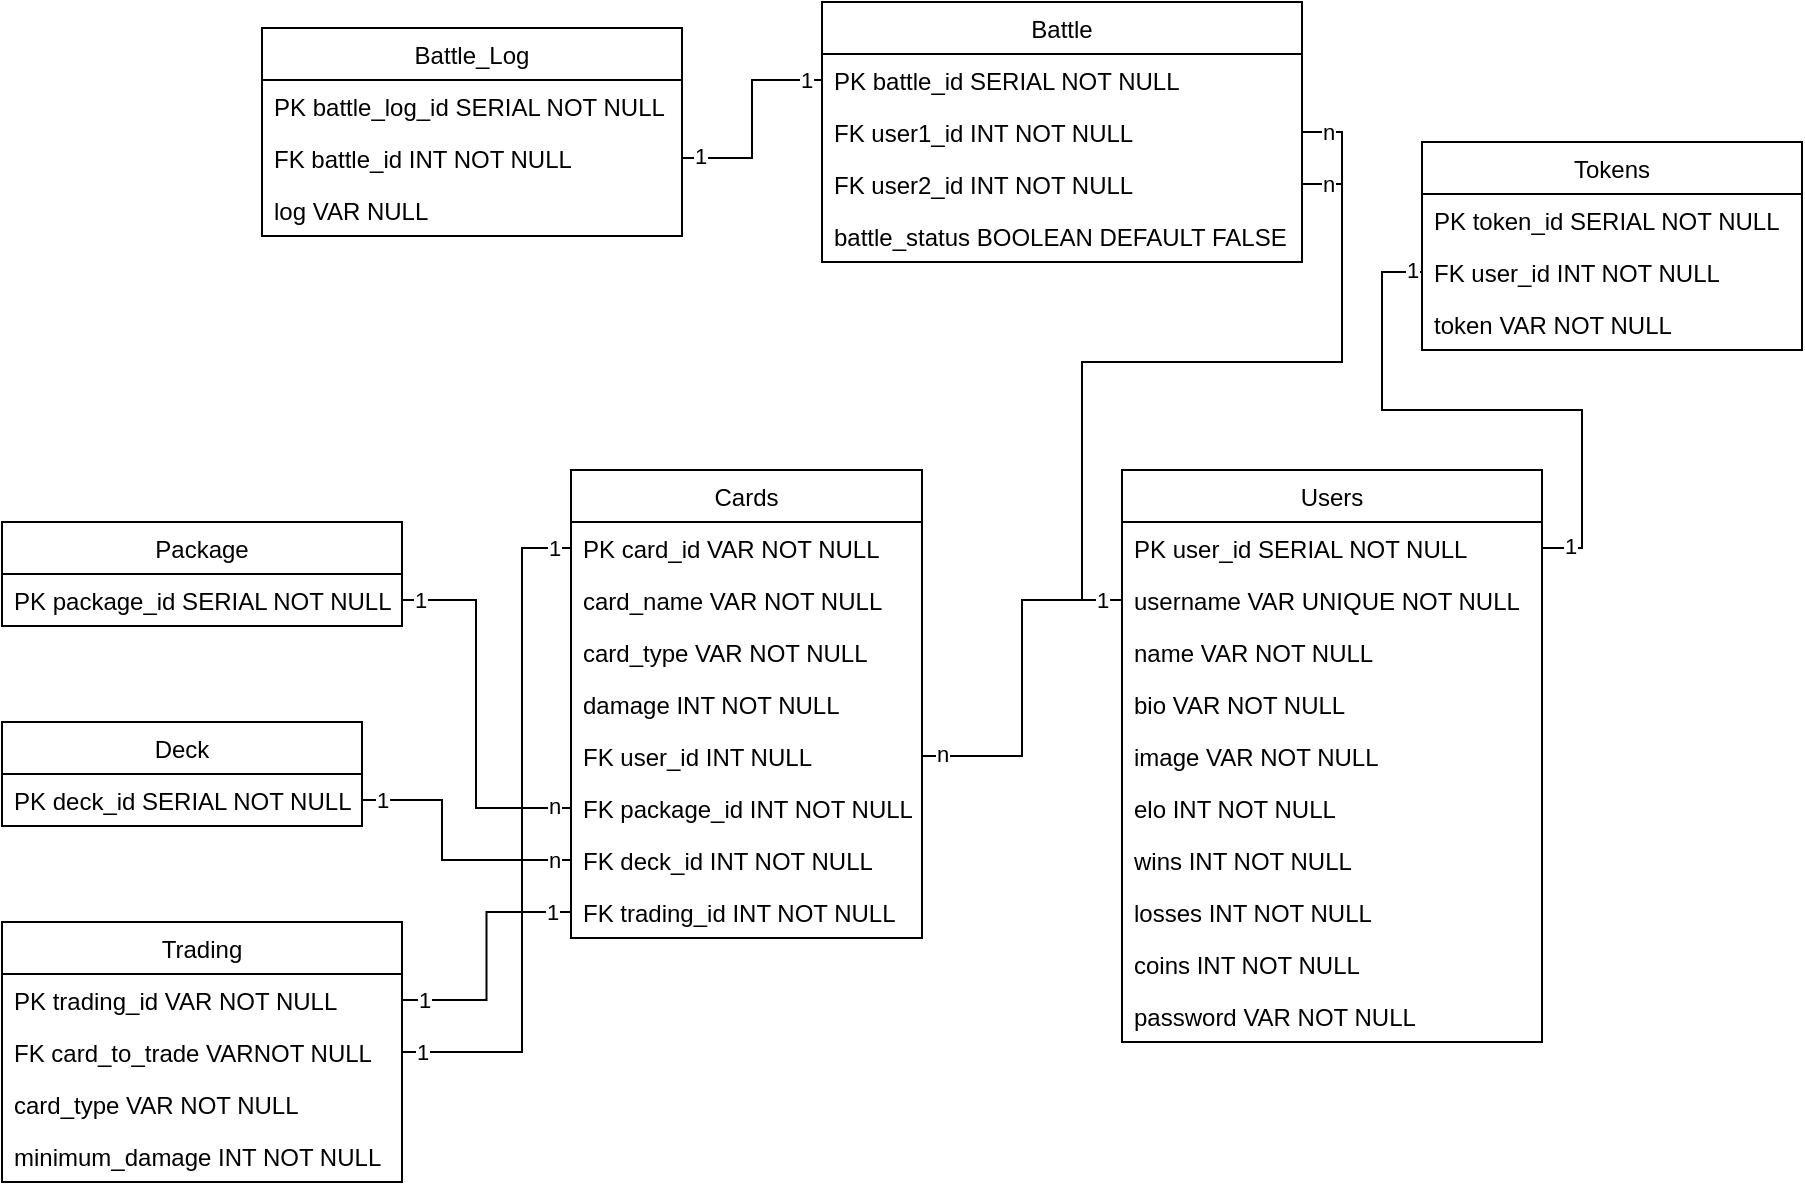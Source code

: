 <mxfile version="20.7.4" type="device"><diagram id="IiIMiBaEb3OJTs_0HAID" name="Seite-1"><mxGraphModel dx="1418" dy="828" grid="1" gridSize="10" guides="1" tooltips="1" connect="1" arrows="1" fold="1" page="1" pageScale="1" pageWidth="827" pageHeight="1169" math="0" shadow="0"><root><mxCell id="0"/><mxCell id="1" parent="0"/><mxCell id="ATeS7FqYG57JhWFG5R6h-1" value="Users" style="swimlane;fontStyle=0;childLayout=stackLayout;horizontal=1;startSize=26;fillColor=none;horizontalStack=0;resizeParent=1;resizeParentMax=0;resizeLast=0;collapsible=1;marginBottom=0;" parent="1" vertex="1"><mxGeometry x="660" y="734" width="210" height="286" as="geometry"/></mxCell><mxCell id="ATeS7FqYG57JhWFG5R6h-2" value="PK user_id SERIAL NOT NULL " style="text;strokeColor=none;fillColor=none;align=left;verticalAlign=top;spacingLeft=4;spacingRight=4;overflow=hidden;rotatable=0;points=[[0,0.5],[1,0.5]];portConstraint=eastwest;" parent="ATeS7FqYG57JhWFG5R6h-1" vertex="1"><mxGeometry y="26" width="210" height="26" as="geometry"/></mxCell><mxCell id="z_G5joTzTIdeH8daSzLf-2" value="username VAR UNIQUE NOT NULL" style="text;strokeColor=none;fillColor=none;align=left;verticalAlign=top;spacingLeft=4;spacingRight=4;overflow=hidden;rotatable=0;points=[[0,0.5],[1,0.5]];portConstraint=eastwest;" parent="ATeS7FqYG57JhWFG5R6h-1" vertex="1"><mxGeometry y="52" width="210" height="26" as="geometry"/></mxCell><mxCell id="ATeS7FqYG57JhWFG5R6h-3" value="name VAR NOT NULL" style="text;strokeColor=none;fillColor=none;align=left;verticalAlign=top;spacingLeft=4;spacingRight=4;overflow=hidden;rotatable=0;points=[[0,0.5],[1,0.5]];portConstraint=eastwest;" parent="ATeS7FqYG57JhWFG5R6h-1" vertex="1"><mxGeometry y="78" width="210" height="26" as="geometry"/></mxCell><mxCell id="z_G5joTzTIdeH8daSzLf-3" value="bio VAR NOT NULL" style="text;strokeColor=none;fillColor=none;align=left;verticalAlign=top;spacingLeft=4;spacingRight=4;overflow=hidden;rotatable=0;points=[[0,0.5],[1,0.5]];portConstraint=eastwest;" parent="ATeS7FqYG57JhWFG5R6h-1" vertex="1"><mxGeometry y="104" width="210" height="26" as="geometry"/></mxCell><mxCell id="z_G5joTzTIdeH8daSzLf-4" value="image VAR NOT NULL" style="text;strokeColor=none;fillColor=none;align=left;verticalAlign=top;spacingLeft=4;spacingRight=4;overflow=hidden;rotatable=0;points=[[0,0.5],[1,0.5]];portConstraint=eastwest;" parent="ATeS7FqYG57JhWFG5R6h-1" vertex="1"><mxGeometry y="130" width="210" height="26" as="geometry"/></mxCell><mxCell id="MZtnasl4wXv-EI19JAY9-4" value="elo INT NOT NULL" style="text;strokeColor=none;fillColor=none;align=left;verticalAlign=top;spacingLeft=4;spacingRight=4;overflow=hidden;rotatable=0;points=[[0,0.5],[1,0.5]];portConstraint=eastwest;" parent="ATeS7FqYG57JhWFG5R6h-1" vertex="1"><mxGeometry y="156" width="210" height="26" as="geometry"/></mxCell><mxCell id="z_G5joTzTIdeH8daSzLf-10" value="wins INT NOT NULL" style="text;strokeColor=none;fillColor=none;align=left;verticalAlign=top;spacingLeft=4;spacingRight=4;overflow=hidden;rotatable=0;points=[[0,0.5],[1,0.5]];portConstraint=eastwest;" parent="ATeS7FqYG57JhWFG5R6h-1" vertex="1"><mxGeometry y="182" width="210" height="26" as="geometry"/></mxCell><mxCell id="z_G5joTzTIdeH8daSzLf-11" value="losses INT NOT NULL" style="text;strokeColor=none;fillColor=none;align=left;verticalAlign=top;spacingLeft=4;spacingRight=4;overflow=hidden;rotatable=0;points=[[0,0.5],[1,0.5]];portConstraint=eastwest;" parent="ATeS7FqYG57JhWFG5R6h-1" vertex="1"><mxGeometry y="208" width="210" height="26" as="geometry"/></mxCell><mxCell id="z_G5joTzTIdeH8daSzLf-16" value="coins INT NOT NULL" style="text;strokeColor=none;fillColor=none;align=left;verticalAlign=top;spacingLeft=4;spacingRight=4;overflow=hidden;rotatable=0;points=[[0,0.5],[1,0.5]];portConstraint=eastwest;" parent="ATeS7FqYG57JhWFG5R6h-1" vertex="1"><mxGeometry y="234" width="210" height="26" as="geometry"/></mxCell><mxCell id="ATeS7FqYG57JhWFG5R6h-4" value="password VAR NOT NULL" style="text;strokeColor=none;fillColor=none;align=left;verticalAlign=top;spacingLeft=4;spacingRight=4;overflow=hidden;rotatable=0;points=[[0,0.5],[1,0.5]];portConstraint=eastwest;" parent="ATeS7FqYG57JhWFG5R6h-1" vertex="1"><mxGeometry y="260" width="210" height="26" as="geometry"/></mxCell><mxCell id="ATeS7FqYG57JhWFG5R6h-5" value="Cards" style="swimlane;fontStyle=0;childLayout=stackLayout;horizontal=1;startSize=26;fillColor=none;horizontalStack=0;resizeParent=1;resizeParentMax=0;resizeLast=0;collapsible=1;marginBottom=0;" parent="1" vertex="1"><mxGeometry x="384.5" y="734" width="175.5" height="234" as="geometry"/></mxCell><mxCell id="ATeS7FqYG57JhWFG5R6h-6" value="PK card_id VAR NOT NULL" style="text;strokeColor=none;fillColor=none;align=left;verticalAlign=top;spacingLeft=4;spacingRight=4;overflow=hidden;rotatable=0;points=[[0,0.5],[1,0.5]];portConstraint=eastwest;" parent="ATeS7FqYG57JhWFG5R6h-5" vertex="1"><mxGeometry y="26" width="175.5" height="26" as="geometry"/></mxCell><mxCell id="z_G5joTzTIdeH8daSzLf-7" value="card_name VAR NOT NULL" style="text;strokeColor=none;fillColor=none;align=left;verticalAlign=top;spacingLeft=4;spacingRight=4;overflow=hidden;rotatable=0;points=[[0,0.5],[1,0.5]];portConstraint=eastwest;" parent="ATeS7FqYG57JhWFG5R6h-5" vertex="1"><mxGeometry y="52" width="175.5" height="26" as="geometry"/></mxCell><mxCell id="h6bSpPTJGA7rQ5UJLBbi-1" value="card_type VAR NOT NULL" style="text;strokeColor=none;fillColor=none;align=left;verticalAlign=top;spacingLeft=4;spacingRight=4;overflow=hidden;rotatable=0;points=[[0,0.5],[1,0.5]];portConstraint=eastwest;" parent="ATeS7FqYG57JhWFG5R6h-5" vertex="1"><mxGeometry y="78" width="175.5" height="26" as="geometry"/></mxCell><mxCell id="ATeS7FqYG57JhWFG5R6h-7" value="damage INT NOT NULL" style="text;strokeColor=none;fillColor=none;align=left;verticalAlign=top;spacingLeft=4;spacingRight=4;overflow=hidden;rotatable=0;points=[[0,0.5],[1,0.5]];portConstraint=eastwest;" parent="ATeS7FqYG57JhWFG5R6h-5" vertex="1"><mxGeometry y="104" width="175.5" height="26" as="geometry"/></mxCell><mxCell id="QhAQ6w9ZfqNWBCmLeBxL-16" value="FK user_id INT NULL" style="text;strokeColor=none;fillColor=none;align=left;verticalAlign=top;spacingLeft=4;spacingRight=4;overflow=hidden;rotatable=0;points=[[0,0.5],[1,0.5]];portConstraint=eastwest;" parent="ATeS7FqYG57JhWFG5R6h-5" vertex="1"><mxGeometry y="130" width="175.5" height="26" as="geometry"/></mxCell><mxCell id="MZtnasl4wXv-EI19JAY9-2" value="FK package_id INT NOT NULL" style="text;strokeColor=none;fillColor=none;align=left;verticalAlign=top;spacingLeft=4;spacingRight=4;overflow=hidden;rotatable=0;points=[[0,0.5],[1,0.5]];portConstraint=eastwest;" parent="ATeS7FqYG57JhWFG5R6h-5" vertex="1"><mxGeometry y="156" width="175.5" height="26" as="geometry"/></mxCell><mxCell id="MZtnasl4wXv-EI19JAY9-1" value="FK deck_id INT NOT NULL" style="text;strokeColor=none;fillColor=none;align=left;verticalAlign=top;spacingLeft=4;spacingRight=4;overflow=hidden;rotatable=0;points=[[0,0.5],[1,0.5]];portConstraint=eastwest;" parent="ATeS7FqYG57JhWFG5R6h-5" vertex="1"><mxGeometry y="182" width="175.5" height="26" as="geometry"/></mxCell><mxCell id="h6bSpPTJGA7rQ5UJLBbi-2" value="FK trading_id INT NOT NULL" style="text;strokeColor=none;fillColor=none;align=left;verticalAlign=top;spacingLeft=4;spacingRight=4;overflow=hidden;rotatable=0;points=[[0,0.5],[1,0.5]];portConstraint=eastwest;" parent="ATeS7FqYG57JhWFG5R6h-5" vertex="1"><mxGeometry y="208" width="175.5" height="26" as="geometry"/></mxCell><mxCell id="ATeS7FqYG57JhWFG5R6h-26" value="Deck" style="swimlane;fontStyle=0;childLayout=stackLayout;horizontal=1;startSize=26;fillColor=none;horizontalStack=0;resizeParent=1;resizeParentMax=0;resizeLast=0;collapsible=1;marginBottom=0;" parent="1" vertex="1"><mxGeometry x="100" y="860" width="180" height="52" as="geometry"/></mxCell><mxCell id="ATeS7FqYG57JhWFG5R6h-27" value="PK deck_id SERIAL NOT NULL" style="text;strokeColor=none;fillColor=none;align=left;verticalAlign=top;spacingLeft=4;spacingRight=4;overflow=hidden;rotatable=0;points=[[0,0.5],[1,0.5]];portConstraint=eastwest;" parent="ATeS7FqYG57JhWFG5R6h-26" vertex="1"><mxGeometry y="26" width="180" height="26" as="geometry"/></mxCell><mxCell id="ATeS7FqYG57JhWFG5R6h-61" value="Trading" style="swimlane;fontStyle=0;childLayout=stackLayout;horizontal=1;startSize=26;fillColor=none;horizontalStack=0;resizeParent=1;resizeParentMax=0;resizeLast=0;collapsible=1;marginBottom=0;" parent="1" vertex="1"><mxGeometry x="100" y="960" width="200" height="130" as="geometry"/></mxCell><mxCell id="ATeS7FqYG57JhWFG5R6h-62" value="PK trading_id VAR NOT NULL" style="text;strokeColor=none;fillColor=none;align=left;verticalAlign=top;spacingLeft=4;spacingRight=4;overflow=hidden;rotatable=0;points=[[0,0.5],[1,0.5]];portConstraint=eastwest;" parent="ATeS7FqYG57JhWFG5R6h-61" vertex="1"><mxGeometry y="26" width="200" height="26" as="geometry"/></mxCell><mxCell id="QhAQ6w9ZfqNWBCmLeBxL-22" value="FK card_to_trade VARNOT NULL" style="text;strokeColor=none;fillColor=none;align=left;verticalAlign=top;spacingLeft=4;spacingRight=4;overflow=hidden;rotatable=0;points=[[0,0.5],[1,0.5]];portConstraint=eastwest;" parent="ATeS7FqYG57JhWFG5R6h-61" vertex="1"><mxGeometry y="52" width="200" height="26" as="geometry"/></mxCell><mxCell id="h6bSpPTJGA7rQ5UJLBbi-3" value="card_type VAR NOT NULL" style="text;strokeColor=none;fillColor=none;align=left;verticalAlign=top;spacingLeft=4;spacingRight=4;overflow=hidden;rotatable=0;points=[[0,0.5],[1,0.5]];portConstraint=eastwest;" parent="ATeS7FqYG57JhWFG5R6h-61" vertex="1"><mxGeometry y="78" width="200" height="26" as="geometry"/></mxCell><mxCell id="z_G5joTzTIdeH8daSzLf-15" value="minimum_damage INT NOT NULL" style="text;strokeColor=none;fillColor=none;align=left;verticalAlign=top;spacingLeft=4;spacingRight=4;overflow=hidden;rotatable=0;points=[[0,0.5],[1,0.5]];portConstraint=eastwest;" parent="ATeS7FqYG57JhWFG5R6h-61" vertex="1"><mxGeometry y="104" width="200" height="26" as="geometry"/></mxCell><mxCell id="ATeS7FqYG57JhWFG5R6h-67" value="Tokens" style="swimlane;fontStyle=0;childLayout=stackLayout;horizontal=1;startSize=26;fillColor=none;horizontalStack=0;resizeParent=1;resizeParentMax=0;resizeLast=0;collapsible=1;marginBottom=0;" parent="1" vertex="1"><mxGeometry x="810" y="570" width="190" height="104" as="geometry"/></mxCell><mxCell id="ATeS7FqYG57JhWFG5R6h-68" value="PK token_id SERIAL NOT NULL" style="text;strokeColor=none;fillColor=none;align=left;verticalAlign=top;spacingLeft=4;spacingRight=4;overflow=hidden;rotatable=0;points=[[0,0.5],[1,0.5]];portConstraint=eastwest;" parent="ATeS7FqYG57JhWFG5R6h-67" vertex="1"><mxGeometry y="26" width="190" height="26" as="geometry"/></mxCell><mxCell id="ATeS7FqYG57JhWFG5R6h-69" value="FK user_id INT NOT NULL" style="text;strokeColor=none;fillColor=none;align=left;verticalAlign=top;spacingLeft=4;spacingRight=4;overflow=hidden;rotatable=0;points=[[0,0.5],[1,0.5]];portConstraint=eastwest;" parent="ATeS7FqYG57JhWFG5R6h-67" vertex="1"><mxGeometry y="52" width="190" height="26" as="geometry"/></mxCell><mxCell id="ATeS7FqYG57JhWFG5R6h-70" value="token VAR NOT NULL" style="text;strokeColor=none;fillColor=none;align=left;verticalAlign=top;spacingLeft=4;spacingRight=4;overflow=hidden;rotatable=0;points=[[0,0.5],[1,0.5]];portConstraint=eastwest;" parent="ATeS7FqYG57JhWFG5R6h-67" vertex="1"><mxGeometry y="78" width="190" height="26" as="geometry"/></mxCell><mxCell id="QhAQ6w9ZfqNWBCmLeBxL-9" value="Package" style="swimlane;fontStyle=0;childLayout=stackLayout;horizontal=1;startSize=26;fillColor=none;horizontalStack=0;resizeParent=1;resizeParentMax=0;resizeLast=0;collapsible=1;marginBottom=0;" parent="1" vertex="1"><mxGeometry x="100" y="760" width="200" height="52" as="geometry"/></mxCell><mxCell id="QhAQ6w9ZfqNWBCmLeBxL-10" value="PK package_id SERIAL NOT NULL" style="text;strokeColor=none;fillColor=none;align=left;verticalAlign=top;spacingLeft=4;spacingRight=4;overflow=hidden;rotatable=0;points=[[0,0.5],[1,0.5]];portConstraint=eastwest;" parent="QhAQ6w9ZfqNWBCmLeBxL-9" vertex="1"><mxGeometry y="26" width="200" height="26" as="geometry"/></mxCell><mxCell id="h6bSpPTJGA7rQ5UJLBbi-4" value="Battle" style="swimlane;fontStyle=0;childLayout=stackLayout;horizontal=1;startSize=26;fillColor=none;horizontalStack=0;resizeParent=1;resizeParentMax=0;resizeLast=0;collapsible=1;marginBottom=0;" parent="1" vertex="1"><mxGeometry x="510" y="500" width="240" height="130" as="geometry"/></mxCell><mxCell id="h6bSpPTJGA7rQ5UJLBbi-8" value="PK battle_id SERIAL NOT NULL" style="text;strokeColor=none;fillColor=none;align=left;verticalAlign=top;spacingLeft=4;spacingRight=4;overflow=hidden;rotatable=0;points=[[0,0.5],[1,0.5]];portConstraint=eastwest;" parent="h6bSpPTJGA7rQ5UJLBbi-4" vertex="1"><mxGeometry y="26" width="240" height="26" as="geometry"/></mxCell><mxCell id="h6bSpPTJGA7rQ5UJLBbi-5" value="FK user1_id INT NOT NULL" style="text;strokeColor=none;fillColor=none;align=left;verticalAlign=top;spacingLeft=4;spacingRight=4;overflow=hidden;rotatable=0;points=[[0,0.5],[1,0.5]];portConstraint=eastwest;" parent="h6bSpPTJGA7rQ5UJLBbi-4" vertex="1"><mxGeometry y="52" width="240" height="26" as="geometry"/></mxCell><mxCell id="h6bSpPTJGA7rQ5UJLBbi-6" value="FK user2_id INT NOT NULL" style="text;strokeColor=none;fillColor=none;align=left;verticalAlign=top;spacingLeft=4;spacingRight=4;overflow=hidden;rotatable=0;points=[[0,0.5],[1,0.5]];portConstraint=eastwest;" parent="h6bSpPTJGA7rQ5UJLBbi-4" vertex="1"><mxGeometry y="78" width="240" height="26" as="geometry"/></mxCell><mxCell id="h6bSpPTJGA7rQ5UJLBbi-7" value="battle_status BOOLEAN DEFAULT FALSE" style="text;strokeColor=none;fillColor=none;align=left;verticalAlign=top;spacingLeft=4;spacingRight=4;overflow=hidden;rotatable=0;points=[[0,0.5],[1,0.5]];portConstraint=eastwest;" parent="h6bSpPTJGA7rQ5UJLBbi-4" vertex="1"><mxGeometry y="104" width="240" height="26" as="geometry"/></mxCell><mxCell id="h6bSpPTJGA7rQ5UJLBbi-9" value="Battle_Log" style="swimlane;fontStyle=0;childLayout=stackLayout;horizontal=1;startSize=26;fillColor=none;horizontalStack=0;resizeParent=1;resizeParentMax=0;resizeLast=0;collapsible=1;marginBottom=0;" parent="1" vertex="1"><mxGeometry x="230" y="513" width="210" height="104" as="geometry"/></mxCell><mxCell id="h6bSpPTJGA7rQ5UJLBbi-10" value="PK battle_log_id SERIAL NOT NULL" style="text;strokeColor=none;fillColor=none;align=left;verticalAlign=top;spacingLeft=4;spacingRight=4;overflow=hidden;rotatable=0;points=[[0,0.5],[1,0.5]];portConstraint=eastwest;" parent="h6bSpPTJGA7rQ5UJLBbi-9" vertex="1"><mxGeometry y="26" width="210" height="26" as="geometry"/></mxCell><mxCell id="h6bSpPTJGA7rQ5UJLBbi-14" value="FK battle_id INT NOT NULL" style="text;strokeColor=none;fillColor=none;align=left;verticalAlign=top;spacingLeft=4;spacingRight=4;overflow=hidden;rotatable=0;points=[[0,0.5],[1,0.5]];portConstraint=eastwest;" parent="h6bSpPTJGA7rQ5UJLBbi-9" vertex="1"><mxGeometry y="52" width="210" height="26" as="geometry"/></mxCell><mxCell id="h6bSpPTJGA7rQ5UJLBbi-11" value="log VAR NULL" style="text;strokeColor=none;fillColor=none;align=left;verticalAlign=top;spacingLeft=4;spacingRight=4;overflow=hidden;rotatable=0;points=[[0,0.5],[1,0.5]];portConstraint=eastwest;" parent="h6bSpPTJGA7rQ5UJLBbi-9" vertex="1"><mxGeometry y="78" width="210" height="26" as="geometry"/></mxCell><mxCell id="rq1O2MMak0j7jK2B0c0c-1" style="edgeStyle=orthogonalEdgeStyle;rounded=0;orthogonalLoop=1;jettySize=auto;html=1;entryX=0;entryY=0.5;entryDx=0;entryDy=0;endArrow=none;endFill=0;" parent="1" source="ATeS7FqYG57JhWFG5R6h-2" target="ATeS7FqYG57JhWFG5R6h-69" edge="1"><mxGeometry relative="1" as="geometry"/></mxCell><mxCell id="rq1O2MMak0j7jK2B0c0c-18" value="1" style="edgeLabel;html=1;align=center;verticalAlign=middle;resizable=0;points=[];" parent="rq1O2MMak0j7jK2B0c0c-1" vertex="1" connectable="0"><mxGeometry x="0.96" y="1" relative="1" as="geometry"><mxPoint as="offset"/></mxGeometry></mxCell><mxCell id="rq1O2MMak0j7jK2B0c0c-20" value="1" style="edgeLabel;html=1;align=center;verticalAlign=middle;resizable=0;points=[];" parent="rq1O2MMak0j7jK2B0c0c-1" vertex="1" connectable="0"><mxGeometry x="-0.901" y="1" relative="1" as="geometry"><mxPoint as="offset"/></mxGeometry></mxCell><mxCell id="rq1O2MMak0j7jK2B0c0c-2" style="edgeStyle=orthogonalEdgeStyle;rounded=0;orthogonalLoop=1;jettySize=auto;html=1;endArrow=none;endFill=0;" parent="1" source="h6bSpPTJGA7rQ5UJLBbi-5" target="z_G5joTzTIdeH8daSzLf-2" edge="1"><mxGeometry relative="1" as="geometry"><Array as="points"><mxPoint x="770" y="565"/><mxPoint x="770" y="680"/><mxPoint x="640" y="680"/><mxPoint x="640" y="799"/></Array></mxGeometry></mxCell><mxCell id="rq1O2MMak0j7jK2B0c0c-33" value="n" style="edgeLabel;html=1;align=center;verticalAlign=middle;resizable=0;points=[];" parent="rq1O2MMak0j7jK2B0c0c-2" vertex="1" connectable="0"><mxGeometry x="-0.935" relative="1" as="geometry"><mxPoint as="offset"/></mxGeometry></mxCell><mxCell id="rq1O2MMak0j7jK2B0c0c-3" style="edgeStyle=orthogonalEdgeStyle;rounded=0;orthogonalLoop=1;jettySize=auto;html=1;endArrow=none;endFill=0;entryX=0;entryY=0.5;entryDx=0;entryDy=0;" parent="1" edge="1"><mxGeometry x="-0.123" y="10" relative="1" as="geometry"><mxPoint x="750" y="591" as="sourcePoint"/><mxPoint x="660" y="799" as="targetPoint"/><Array as="points"><mxPoint x="770" y="591"/><mxPoint x="770" y="680"/><mxPoint x="640" y="680"/><mxPoint x="640" y="799"/></Array><mxPoint as="offset"/></mxGeometry></mxCell><mxCell id="rq1O2MMak0j7jK2B0c0c-43" value="n" style="edgeLabel;html=1;align=center;verticalAlign=middle;resizable=0;points=[];" parent="rq1O2MMak0j7jK2B0c0c-3" vertex="1" connectable="0"><mxGeometry x="-0.935" relative="1" as="geometry"><mxPoint as="offset"/></mxGeometry></mxCell><mxCell id="rq1O2MMak0j7jK2B0c0c-4" style="edgeStyle=orthogonalEdgeStyle;rounded=0;orthogonalLoop=1;jettySize=auto;html=1;endArrow=none;endFill=0;" parent="1" source="QhAQ6w9ZfqNWBCmLeBxL-16" target="z_G5joTzTIdeH8daSzLf-2" edge="1"><mxGeometry relative="1" as="geometry"/></mxCell><mxCell id="rq1O2MMak0j7jK2B0c0c-21" value="n" style="edgeLabel;html=1;align=center;verticalAlign=middle;resizable=0;points=[];" parent="rq1O2MMak0j7jK2B0c0c-4" vertex="1" connectable="0"><mxGeometry x="-0.888" y="1" relative="1" as="geometry"><mxPoint as="offset"/></mxGeometry></mxCell><mxCell id="rq1O2MMak0j7jK2B0c0c-32" value="1" style="edgeLabel;html=1;align=center;verticalAlign=middle;resizable=0;points=[];" parent="rq1O2MMak0j7jK2B0c0c-4" vertex="1" connectable="0"><mxGeometry x="0.888" relative="1" as="geometry"><mxPoint as="offset"/></mxGeometry></mxCell><mxCell id="rq1O2MMak0j7jK2B0c0c-5" style="edgeStyle=orthogonalEdgeStyle;rounded=0;orthogonalLoop=1;jettySize=auto;html=1;entryX=0;entryY=0.5;entryDx=0;entryDy=0;endArrow=none;endFill=0;" parent="1" source="h6bSpPTJGA7rQ5UJLBbi-14" target="h6bSpPTJGA7rQ5UJLBbi-8" edge="1"><mxGeometry relative="1" as="geometry"/></mxCell><mxCell id="rq1O2MMak0j7jK2B0c0c-13" value="1" style="edgeLabel;html=1;align=center;verticalAlign=middle;resizable=0;points=[];" parent="rq1O2MMak0j7jK2B0c0c-5" vertex="1" connectable="0"><mxGeometry x="0.841" relative="1" as="geometry"><mxPoint as="offset"/></mxGeometry></mxCell><mxCell id="rq1O2MMak0j7jK2B0c0c-14" value="1" style="edgeLabel;html=1;align=center;verticalAlign=middle;resizable=0;points=[];" parent="rq1O2MMak0j7jK2B0c0c-5" vertex="1" connectable="0"><mxGeometry x="-0.843" y="1" relative="1" as="geometry"><mxPoint as="offset"/></mxGeometry></mxCell><mxCell id="rq1O2MMak0j7jK2B0c0c-6" style="edgeStyle=orthogonalEdgeStyle;rounded=0;orthogonalLoop=1;jettySize=auto;html=1;endArrow=none;endFill=0;exitX=1;exitY=0.5;exitDx=0;exitDy=0;" parent="1" source="QhAQ6w9ZfqNWBCmLeBxL-10" target="MZtnasl4wXv-EI19JAY9-2" edge="1"><mxGeometry relative="1" as="geometry"><mxPoint x="320" y="850" as="sourcePoint"/><mxPoint x="381.5" y="903" as="targetPoint"/><Array as="points"><mxPoint x="337" y="799"/><mxPoint x="337" y="903"/></Array></mxGeometry></mxCell><mxCell id="rq1O2MMak0j7jK2B0c0c-28" value="1" style="edgeLabel;html=1;align=center;verticalAlign=middle;resizable=0;points=[];" parent="rq1O2MMak0j7jK2B0c0c-6" vertex="1" connectable="0"><mxGeometry x="-0.903" relative="1" as="geometry"><mxPoint as="offset"/></mxGeometry></mxCell><mxCell id="rq1O2MMak0j7jK2B0c0c-30" value="n" style="edgeLabel;html=1;align=center;verticalAlign=middle;resizable=0;points=[];" parent="rq1O2MMak0j7jK2B0c0c-6" vertex="1" connectable="0"><mxGeometry x="0.903" y="1" relative="1" as="geometry"><mxPoint as="offset"/></mxGeometry></mxCell><mxCell id="rq1O2MMak0j7jK2B0c0c-7" style="edgeStyle=orthogonalEdgeStyle;rounded=0;orthogonalLoop=1;jettySize=auto;html=1;entryX=0;entryY=0.5;entryDx=0;entryDy=0;endArrow=none;endFill=0;" parent="1" source="ATeS7FqYG57JhWFG5R6h-27" target="MZtnasl4wXv-EI19JAY9-1" edge="1"><mxGeometry relative="1" as="geometry"><Array as="points"><mxPoint x="320" y="899"/><mxPoint x="320" y="929"/></Array></mxGeometry></mxCell><mxCell id="rq1O2MMak0j7jK2B0c0c-26" value="1" style="edgeLabel;html=1;align=center;verticalAlign=middle;resizable=0;points=[];" parent="rq1O2MMak0j7jK2B0c0c-7" vertex="1" connectable="0"><mxGeometry x="-0.851" y="1" relative="1" as="geometry"><mxPoint y="1" as="offset"/></mxGeometry></mxCell><mxCell id="rq1O2MMak0j7jK2B0c0c-31" value="n" style="edgeLabel;html=1;align=center;verticalAlign=middle;resizable=0;points=[];" parent="rq1O2MMak0j7jK2B0c0c-7" vertex="1" connectable="0"><mxGeometry x="0.864" relative="1" as="geometry"><mxPoint as="offset"/></mxGeometry></mxCell><mxCell id="rq1O2MMak0j7jK2B0c0c-8" style="edgeStyle=orthogonalEdgeStyle;rounded=0;orthogonalLoop=1;jettySize=auto;html=1;entryX=0;entryY=0.5;entryDx=0;entryDy=0;endArrow=none;endFill=0;" parent="1" source="ATeS7FqYG57JhWFG5R6h-62" target="h6bSpPTJGA7rQ5UJLBbi-2" edge="1"><mxGeometry relative="1" as="geometry"/></mxCell><mxCell id="rq1O2MMak0j7jK2B0c0c-38" value="1" style="edgeLabel;html=1;align=center;verticalAlign=middle;resizable=0;points=[];" parent="rq1O2MMak0j7jK2B0c0c-8" vertex="1" connectable="0"><mxGeometry x="-0.829" relative="1" as="geometry"><mxPoint as="offset"/></mxGeometry></mxCell><mxCell id="rq1O2MMak0j7jK2B0c0c-41" value="1" style="edgeLabel;html=1;align=center;verticalAlign=middle;resizable=0;points=[];" parent="rq1O2MMak0j7jK2B0c0c-8" vertex="1" connectable="0"><mxGeometry x="0.854" relative="1" as="geometry"><mxPoint as="offset"/></mxGeometry></mxCell><mxCell id="rq1O2MMak0j7jK2B0c0c-9" style="edgeStyle=orthogonalEdgeStyle;rounded=0;orthogonalLoop=1;jettySize=auto;html=1;endArrow=none;endFill=0;" parent="1" source="QhAQ6w9ZfqNWBCmLeBxL-22" target="ATeS7FqYG57JhWFG5R6h-6" edge="1"><mxGeometry relative="1" as="geometry"><Array as="points"><mxPoint x="360" y="1025"/><mxPoint x="360" y="773"/></Array></mxGeometry></mxCell><mxCell id="rq1O2MMak0j7jK2B0c0c-24" value="1" style="edgeLabel;html=1;align=center;verticalAlign=middle;resizable=0;points=[];" parent="rq1O2MMak0j7jK2B0c0c-9" vertex="1" connectable="0"><mxGeometry x="0.946" relative="1" as="geometry"><mxPoint as="offset"/></mxGeometry></mxCell><mxCell id="rq1O2MMak0j7jK2B0c0c-25" value="1" style="edgeLabel;html=1;align=center;verticalAlign=middle;resizable=0;points=[];" parent="rq1O2MMak0j7jK2B0c0c-9" vertex="1" connectable="0"><mxGeometry x="-0.941" y="1" relative="1" as="geometry"><mxPoint y="1" as="offset"/></mxGeometry></mxCell></root></mxGraphModel></diagram></mxfile>